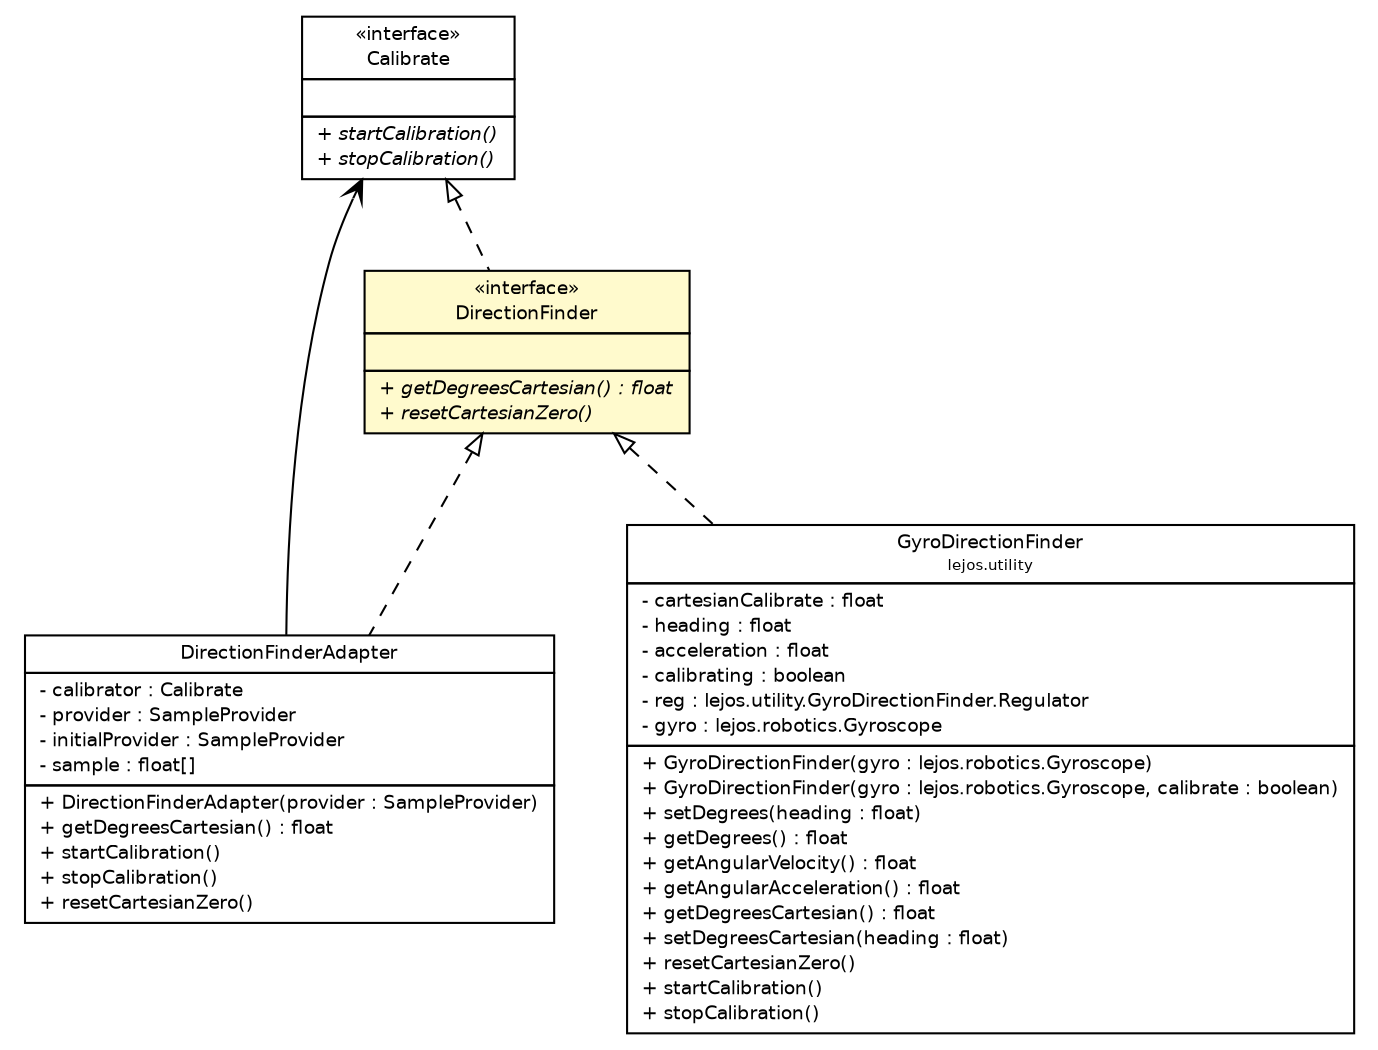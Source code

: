 #!/usr/local/bin/dot
#
# Class diagram 
# Generated by UMLGraph version R5_6-24-gf6e263 (http://www.umlgraph.org/)
#

digraph G {
	edge [fontname="Helvetica",fontsize=10,labelfontname="Helvetica",labelfontsize=10];
	node [fontname="Helvetica",fontsize=10,shape=plaintext];
	nodesep=0.25;
	ranksep=0.5;
	// lejos.robotics.Calibrate
	c3261 [label=<<table title="lejos.robotics.Calibrate" border="0" cellborder="1" cellspacing="0" cellpadding="2" port="p" href="./Calibrate.html">
		<tr><td><table border="0" cellspacing="0" cellpadding="1">
<tr><td align="center" balign="center"> &#171;interface&#187; </td></tr>
<tr><td align="center" balign="center"> Calibrate </td></tr>
		</table></td></tr>
		<tr><td><table border="0" cellspacing="0" cellpadding="1">
<tr><td align="left" balign="left">  </td></tr>
		</table></td></tr>
		<tr><td><table border="0" cellspacing="0" cellpadding="1">
<tr><td align="left" balign="left"><font face="Helvetica-Oblique" point-size="9.0"> + startCalibration() </font></td></tr>
<tr><td align="left" balign="left"><font face="Helvetica-Oblique" point-size="9.0"> + stopCalibration() </font></td></tr>
		</table></td></tr>
		</table>>, URL="./Calibrate.html", fontname="Helvetica", fontcolor="black", fontsize=9.0];
	// lejos.robotics.DirectionFinder
	c3265 [label=<<table title="lejos.robotics.DirectionFinder" border="0" cellborder="1" cellspacing="0" cellpadding="2" port="p" bgcolor="lemonChiffon" href="./DirectionFinder.html">
		<tr><td><table border="0" cellspacing="0" cellpadding="1">
<tr><td align="center" balign="center"> &#171;interface&#187; </td></tr>
<tr><td align="center" balign="center"> DirectionFinder </td></tr>
		</table></td></tr>
		<tr><td><table border="0" cellspacing="0" cellpadding="1">
<tr><td align="left" balign="left">  </td></tr>
		</table></td></tr>
		<tr><td><table border="0" cellspacing="0" cellpadding="1">
<tr><td align="left" balign="left"><font face="Helvetica-Oblique" point-size="9.0"> + getDegreesCartesian() : float </font></td></tr>
<tr><td align="left" balign="left"><font face="Helvetica-Oblique" point-size="9.0"> + resetCartesianZero() </font></td></tr>
		</table></td></tr>
		</table>>, URL="./DirectionFinder.html", fontname="Helvetica", fontcolor="black", fontsize=9.0];
	// lejos.robotics.DirectionFinderAdapter
	c3266 [label=<<table title="lejos.robotics.DirectionFinderAdapter" border="0" cellborder="1" cellspacing="0" cellpadding="2" port="p" href="./DirectionFinderAdapter.html">
		<tr><td><table border="0" cellspacing="0" cellpadding="1">
<tr><td align="center" balign="center"> DirectionFinderAdapter </td></tr>
		</table></td></tr>
		<tr><td><table border="0" cellspacing="0" cellpadding="1">
<tr><td align="left" balign="left"> - calibrator : Calibrate </td></tr>
<tr><td align="left" balign="left"> - provider : SampleProvider </td></tr>
<tr><td align="left" balign="left"> - initialProvider : SampleProvider </td></tr>
<tr><td align="left" balign="left"> - sample : float[] </td></tr>
		</table></td></tr>
		<tr><td><table border="0" cellspacing="0" cellpadding="1">
<tr><td align="left" balign="left"> + DirectionFinderAdapter(provider : SampleProvider) </td></tr>
<tr><td align="left" balign="left"> + getDegreesCartesian() : float </td></tr>
<tr><td align="left" balign="left"> + startCalibration() </td></tr>
<tr><td align="left" balign="left"> + stopCalibration() </td></tr>
<tr><td align="left" balign="left"> + resetCartesianZero() </td></tr>
		</table></td></tr>
		</table>>, URL="./DirectionFinderAdapter.html", fontname="Helvetica", fontcolor="black", fontsize=9.0];
	// lejos.utility.GyroDirectionFinder
	c3328 [label=<<table title="lejos.utility.GyroDirectionFinder" border="0" cellborder="1" cellspacing="0" cellpadding="2" port="p" href="../utility/GyroDirectionFinder.html">
		<tr><td><table border="0" cellspacing="0" cellpadding="1">
<tr><td align="center" balign="center"> GyroDirectionFinder </td></tr>
<tr><td align="center" balign="center"><font point-size="7.0"> lejos.utility </font></td></tr>
		</table></td></tr>
		<tr><td><table border="0" cellspacing="0" cellpadding="1">
<tr><td align="left" balign="left"> - cartesianCalibrate : float </td></tr>
<tr><td align="left" balign="left"> - heading : float </td></tr>
<tr><td align="left" balign="left"> - acceleration : float </td></tr>
<tr><td align="left" balign="left"> - calibrating : boolean </td></tr>
<tr><td align="left" balign="left"> - reg : lejos.utility.GyroDirectionFinder.Regulator </td></tr>
<tr><td align="left" balign="left"> - gyro : lejos.robotics.Gyroscope </td></tr>
		</table></td></tr>
		<tr><td><table border="0" cellspacing="0" cellpadding="1">
<tr><td align="left" balign="left"> + GyroDirectionFinder(gyro : lejos.robotics.Gyroscope) </td></tr>
<tr><td align="left" balign="left"> + GyroDirectionFinder(gyro : lejos.robotics.Gyroscope, calibrate : boolean) </td></tr>
<tr><td align="left" balign="left"> + setDegrees(heading : float) </td></tr>
<tr><td align="left" balign="left"> + getDegrees() : float </td></tr>
<tr><td align="left" balign="left"> + getAngularVelocity() : float </td></tr>
<tr><td align="left" balign="left"> + getAngularAcceleration() : float </td></tr>
<tr><td align="left" balign="left"> + getDegreesCartesian() : float </td></tr>
<tr><td align="left" balign="left"> + setDegreesCartesian(heading : float) </td></tr>
<tr><td align="left" balign="left"> + resetCartesianZero() </td></tr>
<tr><td align="left" balign="left"> + startCalibration() </td></tr>
<tr><td align="left" balign="left"> + stopCalibration() </td></tr>
		</table></td></tr>
		</table>>, URL="../utility/GyroDirectionFinder.html", fontname="Helvetica", fontcolor="black", fontsize=9.0];
	//lejos.robotics.DirectionFinder implements lejos.robotics.Calibrate
	c3261:p -> c3265:p [dir=back,arrowtail=empty,style=dashed];
	//lejos.robotics.DirectionFinderAdapter implements lejos.robotics.DirectionFinder
	c3265:p -> c3266:p [dir=back,arrowtail=empty,style=dashed];
	//lejos.utility.GyroDirectionFinder implements lejos.robotics.DirectionFinder
	c3265:p -> c3328:p [dir=back,arrowtail=empty,style=dashed];
	// lejos.robotics.DirectionFinderAdapter NAVASSOC lejos.robotics.Calibrate
	c3266:p -> c3261:p [taillabel="", label="", headlabel="", fontname="Helvetica", fontcolor="black", fontsize=10.0, color="black", arrowhead=open];
}

